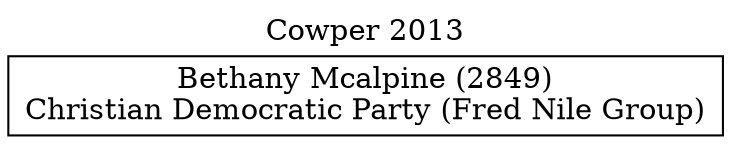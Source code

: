 // House preference flow
digraph "Bethany Mcalpine (2849)_Cowper_2013" {
	graph [label="Cowper 2013" labelloc=t mclimit=10]
	node [shape=box]
	"Bethany Mcalpine (2849)" [label="Bethany Mcalpine (2849)
Christian Democratic Party (Fred Nile Group)"]
}
